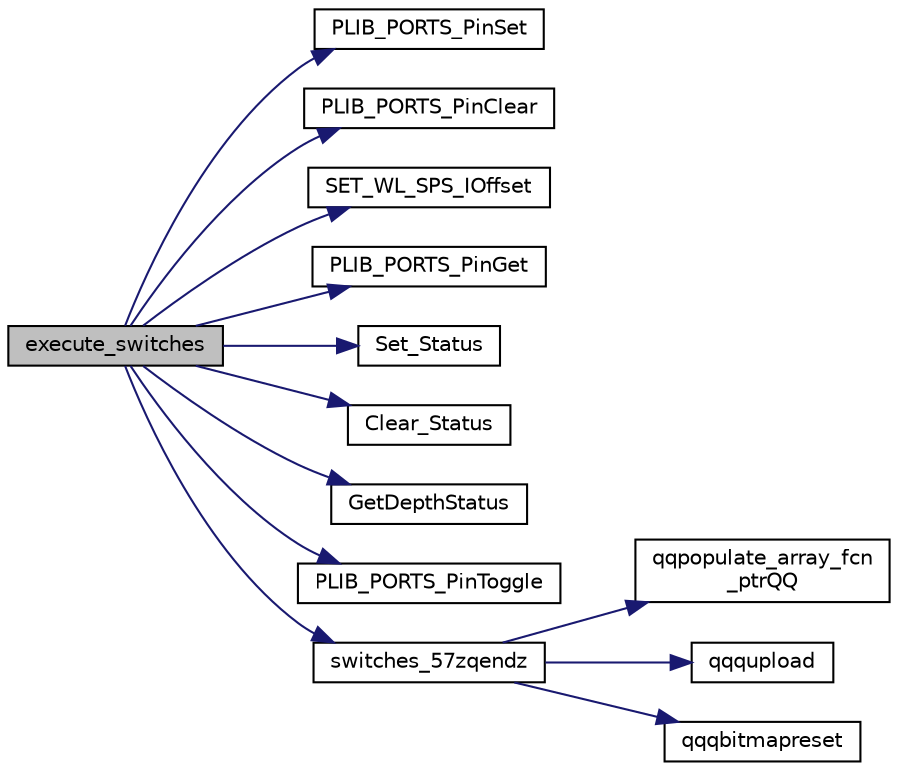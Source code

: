 digraph "execute_switches"
{
  edge [fontname="Helvetica",fontsize="10",labelfontname="Helvetica",labelfontsize="10"];
  node [fontname="Helvetica",fontsize="10",shape=record];
  rankdir="LR";
  Node608 [label="execute_switches",height=0.2,width=0.4,color="black", fillcolor="grey75", style="filled", fontcolor="black"];
  Node608 -> Node609 [color="midnightblue",fontsize="10",style="solid",fontname="Helvetica"];
  Node609 [label="PLIB_PORTS_PinSet",height=0.2,width=0.4,color="black", fillcolor="white", style="filled",URL="$inszt__switches_8c.html#ae4c8fd3b4e721cc80950df1d49cada58"];
  Node608 -> Node610 [color="midnightblue",fontsize="10",style="solid",fontname="Helvetica"];
  Node610 [label="PLIB_PORTS_PinClear",height=0.2,width=0.4,color="black", fillcolor="white", style="filled",URL="$inszt__switches_8c.html#a119ae9f68294861f5eecb19de9743c43"];
  Node608 -> Node611 [color="midnightblue",fontsize="10",style="solid",fontname="Helvetica"];
  Node611 [label="SET_WL_SPS_IOffset",height=0.2,width=0.4,color="black", fillcolor="white", style="filled",URL="$inszt__switches_8c.html#aaabccf77a49dcc7bd57a68e0550a7c57"];
  Node608 -> Node612 [color="midnightblue",fontsize="10",style="solid",fontname="Helvetica"];
  Node612 [label="PLIB_PORTS_PinGet",height=0.2,width=0.4,color="black", fillcolor="white", style="filled",URL="$inszt__switches_8c.html#acef95f2687d395688e38a6593d8b8228"];
  Node608 -> Node613 [color="midnightblue",fontsize="10",style="solid",fontname="Helvetica"];
  Node613 [label="Set_Status",height=0.2,width=0.4,color="black", fillcolor="white", style="filled",URL="$inszt__switches_8c.html#a0fed74420f2d99f6d100fd94494b38f6"];
  Node608 -> Node614 [color="midnightblue",fontsize="10",style="solid",fontname="Helvetica"];
  Node614 [label="Clear_Status",height=0.2,width=0.4,color="black", fillcolor="white", style="filled",URL="$inszt__switches_8c.html#a3a9ea2a910b701830e828a9e6d53b636"];
  Node608 -> Node615 [color="midnightblue",fontsize="10",style="solid",fontname="Helvetica"];
  Node615 [label="GetDepthStatus",height=0.2,width=0.4,color="black", fillcolor="white", style="filled",URL="$inszt__switches_8c.html#ada604f3e1eefc9dd017c1198688b018b"];
  Node608 -> Node616 [color="midnightblue",fontsize="10",style="solid",fontname="Helvetica"];
  Node616 [label="PLIB_PORTS_PinToggle",height=0.2,width=0.4,color="black", fillcolor="white", style="filled",URL="$inszt__switches_8c.html#a39132610c0ff445fdec6ccdce403fe8b"];
  Node608 -> Node617 [color="midnightblue",fontsize="10",style="solid",fontname="Helvetica"];
  Node617 [label="switches_57zqendz",height=0.2,width=0.4,color="black", fillcolor="white", style="filled",URL="$inszt__switches_8c.html#ad51832297247c1ed4a8e22659b160627"];
  Node617 -> Node618 [color="midnightblue",fontsize="10",style="solid",fontname="Helvetica"];
  Node618 [label="qqpopulate_array_fcn\l_ptrQQ",height=0.2,width=0.4,color="black", fillcolor="white", style="filled",URL="$inszt__switches_8c.html#a4ad6fa1bb94fc1c3ac2dc30925106081"];
  Node617 -> Node619 [color="midnightblue",fontsize="10",style="solid",fontname="Helvetica"];
  Node619 [label="qqqupload",height=0.2,width=0.4,color="black", fillcolor="white", style="filled",URL="$inszt__switches_8c.html#a109761d7f84a96b5606e507bace276b5"];
  Node617 -> Node620 [color="midnightblue",fontsize="10",style="solid",fontname="Helvetica"];
  Node620 [label="qqqbitmapreset",height=0.2,width=0.4,color="black", fillcolor="white", style="filled",URL="$inszt__switches_8c.html#a5688fceaed93ba591e78ee15ccb0187f"];
}
